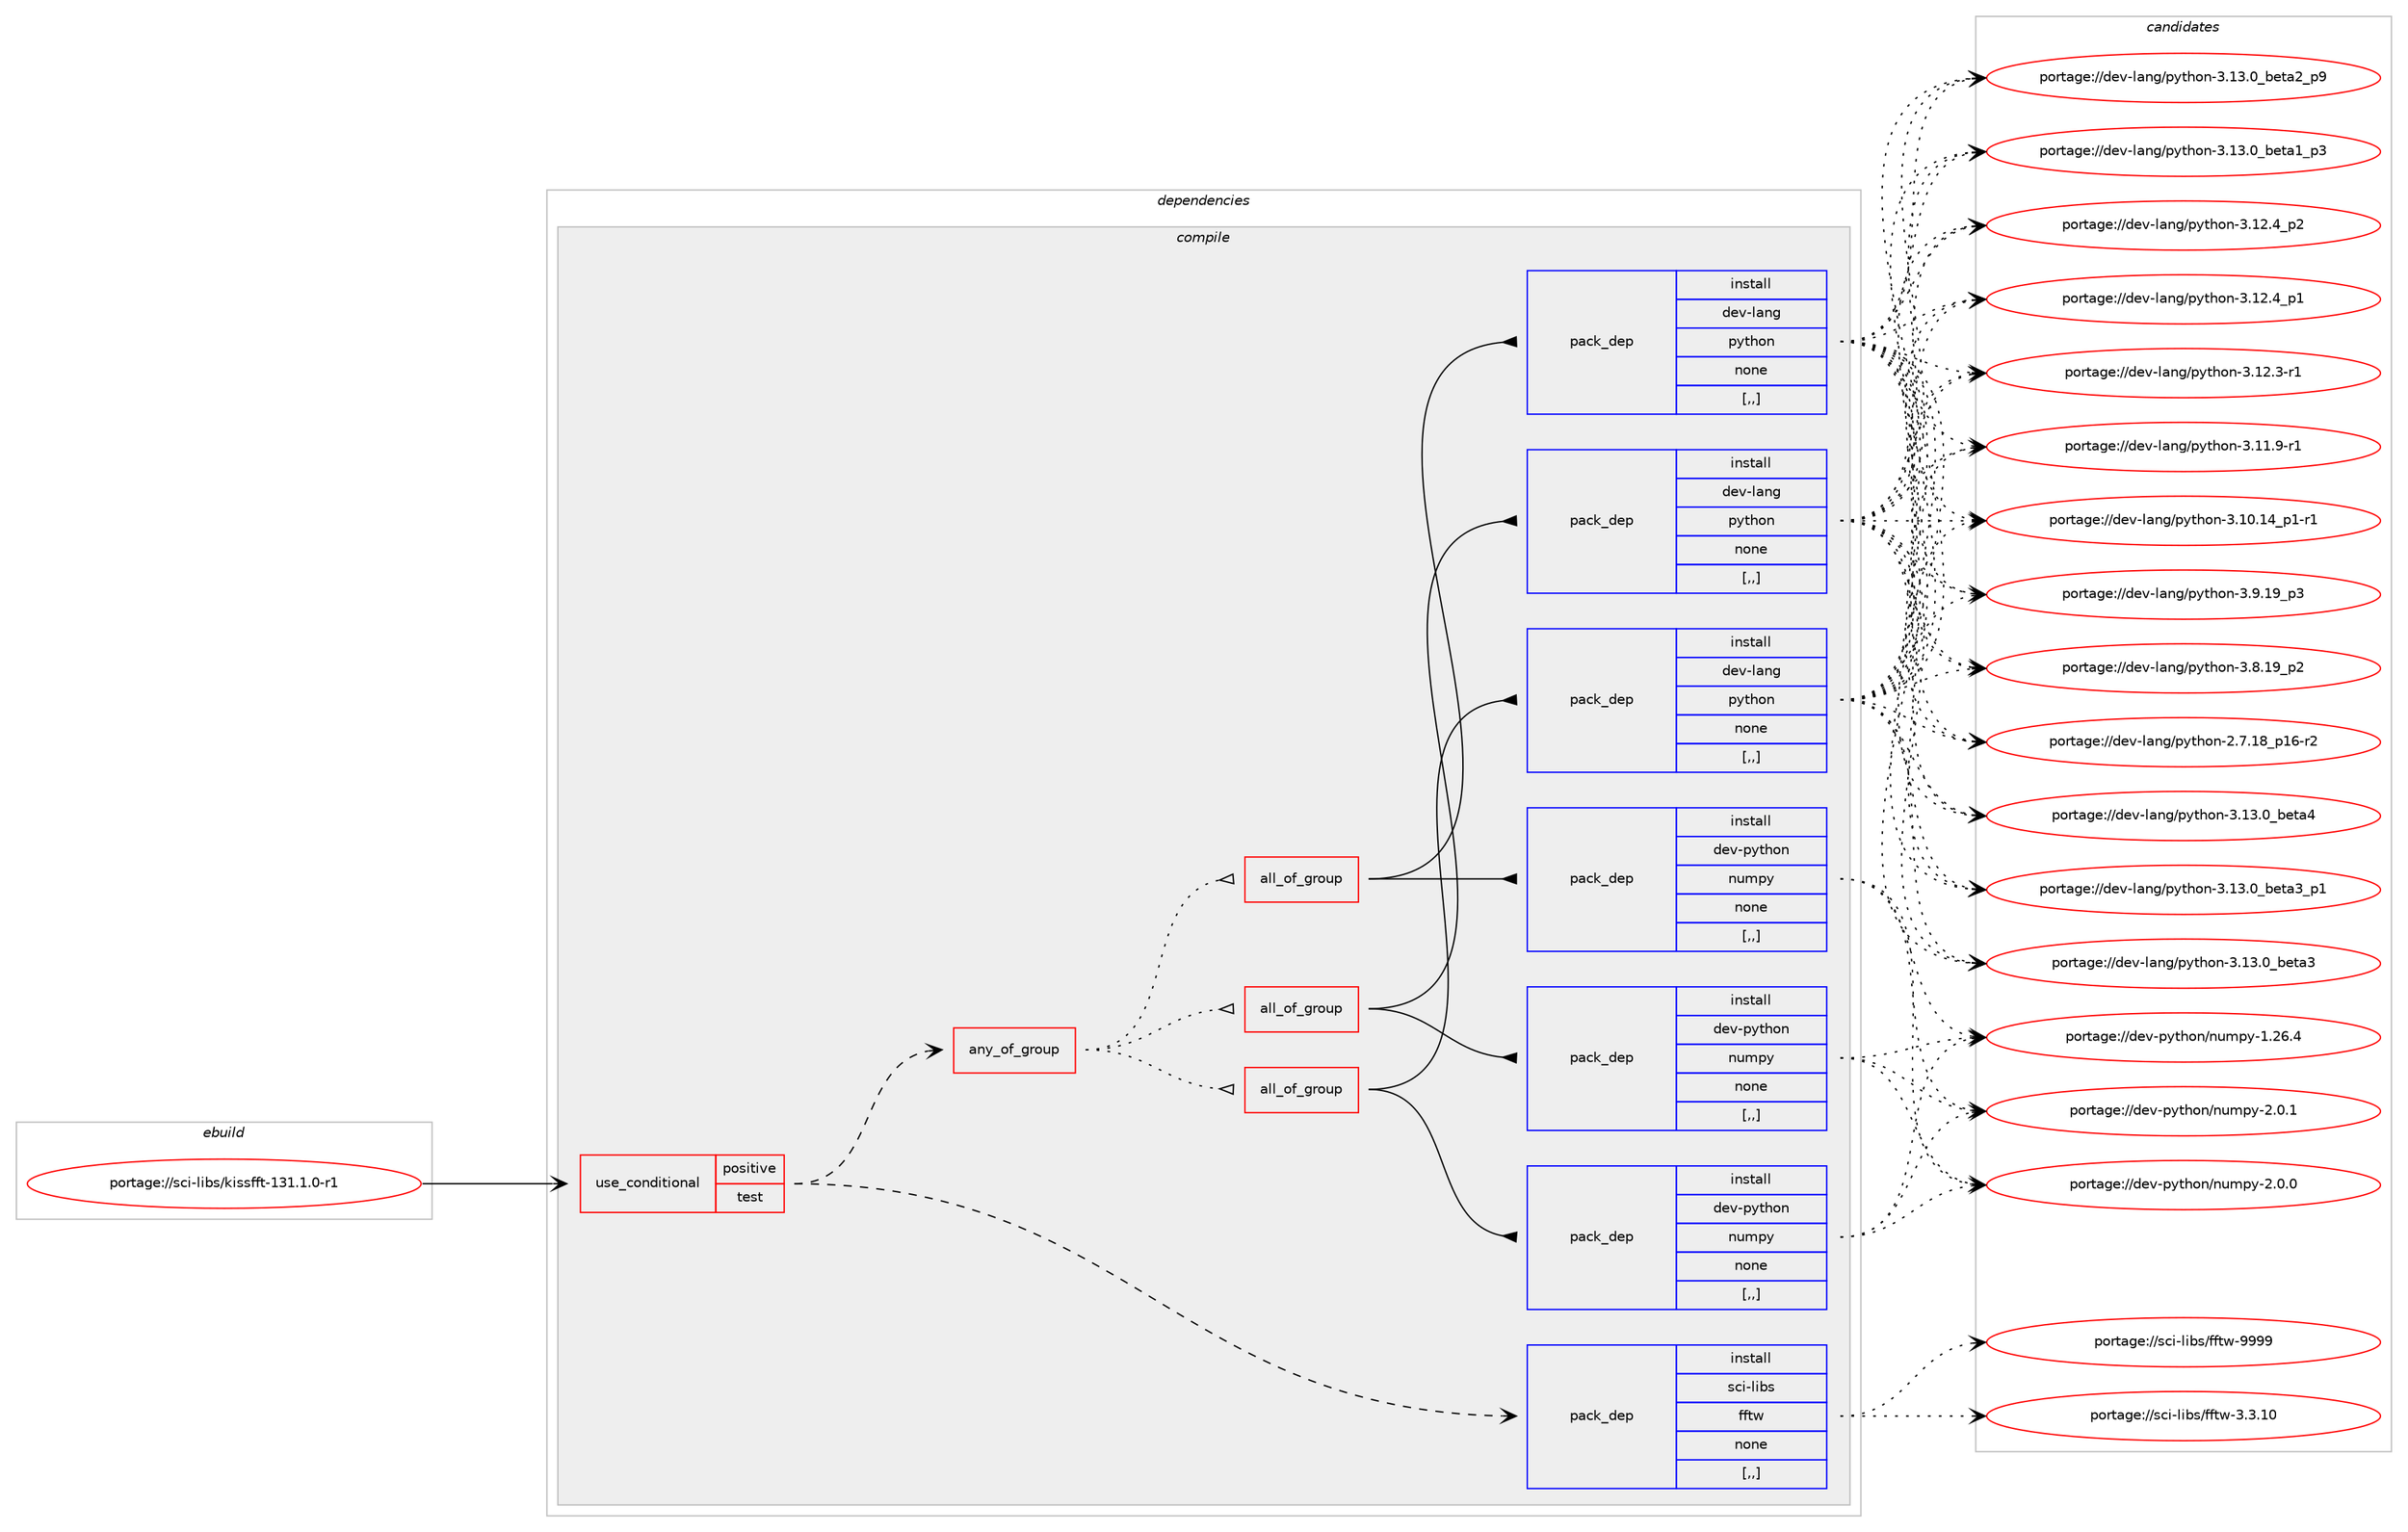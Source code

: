 digraph prolog {

# *************
# Graph options
# *************

newrank=true;
concentrate=true;
compound=true;
graph [rankdir=LR,fontname=Helvetica,fontsize=10,ranksep=1.5];#, ranksep=2.5, nodesep=0.2];
edge  [arrowhead=vee];
node  [fontname=Helvetica,fontsize=10];

# **********
# The ebuild
# **********

subgraph cluster_leftcol {
color=gray;
label=<<i>ebuild</i>>;
id [label="portage://sci-libs/kissfft-131.1.0-r1", color=red, width=4, href="../sci-libs/kissfft-131.1.0-r1.svg"];
}

# ****************
# The dependencies
# ****************

subgraph cluster_midcol {
color=gray;
label=<<i>dependencies</i>>;
subgraph cluster_compile {
fillcolor="#eeeeee";
style=filled;
label=<<i>compile</i>>;
subgraph cond106665 {
dependency403192 [label=<<TABLE BORDER="0" CELLBORDER="1" CELLSPACING="0" CELLPADDING="4"><TR><TD ROWSPAN="3" CELLPADDING="10">use_conditional</TD></TR><TR><TD>positive</TD></TR><TR><TD>test</TD></TR></TABLE>>, shape=none, color=red];
subgraph pack293663 {
dependency403193 [label=<<TABLE BORDER="0" CELLBORDER="1" CELLSPACING="0" CELLPADDING="4" WIDTH="220"><TR><TD ROWSPAN="6" CELLPADDING="30">pack_dep</TD></TR><TR><TD WIDTH="110">install</TD></TR><TR><TD>sci-libs</TD></TR><TR><TD>fftw</TD></TR><TR><TD>none</TD></TR><TR><TD>[,,]</TD></TR></TABLE>>, shape=none, color=blue];
}
dependency403192:e -> dependency403193:w [weight=20,style="dashed",arrowhead="vee"];
subgraph any2646 {
dependency403194 [label=<<TABLE BORDER="0" CELLBORDER="1" CELLSPACING="0" CELLPADDING="4"><TR><TD CELLPADDING="10">any_of_group</TD></TR></TABLE>>, shape=none, color=red];subgraph all221 {
dependency403195 [label=<<TABLE BORDER="0" CELLBORDER="1" CELLSPACING="0" CELLPADDING="4"><TR><TD CELLPADDING="10">all_of_group</TD></TR></TABLE>>, shape=none, color=red];subgraph pack293664 {
dependency403196 [label=<<TABLE BORDER="0" CELLBORDER="1" CELLSPACING="0" CELLPADDING="4" WIDTH="220"><TR><TD ROWSPAN="6" CELLPADDING="30">pack_dep</TD></TR><TR><TD WIDTH="110">install</TD></TR><TR><TD>dev-lang</TD></TR><TR><TD>python</TD></TR><TR><TD>none</TD></TR><TR><TD>[,,]</TD></TR></TABLE>>, shape=none, color=blue];
}
dependency403195:e -> dependency403196:w [weight=20,style="solid",arrowhead="inv"];
subgraph pack293665 {
dependency403197 [label=<<TABLE BORDER="0" CELLBORDER="1" CELLSPACING="0" CELLPADDING="4" WIDTH="220"><TR><TD ROWSPAN="6" CELLPADDING="30">pack_dep</TD></TR><TR><TD WIDTH="110">install</TD></TR><TR><TD>dev-python</TD></TR><TR><TD>numpy</TD></TR><TR><TD>none</TD></TR><TR><TD>[,,]</TD></TR></TABLE>>, shape=none, color=blue];
}
dependency403195:e -> dependency403197:w [weight=20,style="solid",arrowhead="inv"];
}
dependency403194:e -> dependency403195:w [weight=20,style="dotted",arrowhead="oinv"];
subgraph all222 {
dependency403198 [label=<<TABLE BORDER="0" CELLBORDER="1" CELLSPACING="0" CELLPADDING="4"><TR><TD CELLPADDING="10">all_of_group</TD></TR></TABLE>>, shape=none, color=red];subgraph pack293666 {
dependency403199 [label=<<TABLE BORDER="0" CELLBORDER="1" CELLSPACING="0" CELLPADDING="4" WIDTH="220"><TR><TD ROWSPAN="6" CELLPADDING="30">pack_dep</TD></TR><TR><TD WIDTH="110">install</TD></TR><TR><TD>dev-lang</TD></TR><TR><TD>python</TD></TR><TR><TD>none</TD></TR><TR><TD>[,,]</TD></TR></TABLE>>, shape=none, color=blue];
}
dependency403198:e -> dependency403199:w [weight=20,style="solid",arrowhead="inv"];
subgraph pack293667 {
dependency403200 [label=<<TABLE BORDER="0" CELLBORDER="1" CELLSPACING="0" CELLPADDING="4" WIDTH="220"><TR><TD ROWSPAN="6" CELLPADDING="30">pack_dep</TD></TR><TR><TD WIDTH="110">install</TD></TR><TR><TD>dev-python</TD></TR><TR><TD>numpy</TD></TR><TR><TD>none</TD></TR><TR><TD>[,,]</TD></TR></TABLE>>, shape=none, color=blue];
}
dependency403198:e -> dependency403200:w [weight=20,style="solid",arrowhead="inv"];
}
dependency403194:e -> dependency403198:w [weight=20,style="dotted",arrowhead="oinv"];
subgraph all223 {
dependency403201 [label=<<TABLE BORDER="0" CELLBORDER="1" CELLSPACING="0" CELLPADDING="4"><TR><TD CELLPADDING="10">all_of_group</TD></TR></TABLE>>, shape=none, color=red];subgraph pack293668 {
dependency403202 [label=<<TABLE BORDER="0" CELLBORDER="1" CELLSPACING="0" CELLPADDING="4" WIDTH="220"><TR><TD ROWSPAN="6" CELLPADDING="30">pack_dep</TD></TR><TR><TD WIDTH="110">install</TD></TR><TR><TD>dev-lang</TD></TR><TR><TD>python</TD></TR><TR><TD>none</TD></TR><TR><TD>[,,]</TD></TR></TABLE>>, shape=none, color=blue];
}
dependency403201:e -> dependency403202:w [weight=20,style="solid",arrowhead="inv"];
subgraph pack293669 {
dependency403203 [label=<<TABLE BORDER="0" CELLBORDER="1" CELLSPACING="0" CELLPADDING="4" WIDTH="220"><TR><TD ROWSPAN="6" CELLPADDING="30">pack_dep</TD></TR><TR><TD WIDTH="110">install</TD></TR><TR><TD>dev-python</TD></TR><TR><TD>numpy</TD></TR><TR><TD>none</TD></TR><TR><TD>[,,]</TD></TR></TABLE>>, shape=none, color=blue];
}
dependency403201:e -> dependency403203:w [weight=20,style="solid",arrowhead="inv"];
}
dependency403194:e -> dependency403201:w [weight=20,style="dotted",arrowhead="oinv"];
}
dependency403192:e -> dependency403194:w [weight=20,style="dashed",arrowhead="vee"];
}
id:e -> dependency403192:w [weight=20,style="solid",arrowhead="vee"];
}
subgraph cluster_compileandrun {
fillcolor="#eeeeee";
style=filled;
label=<<i>compile and run</i>>;
}
subgraph cluster_run {
fillcolor="#eeeeee";
style=filled;
label=<<i>run</i>>;
}
}

# **************
# The candidates
# **************

subgraph cluster_choices {
rank=same;
color=gray;
label=<<i>candidates</i>>;

subgraph choice293663 {
color=black;
nodesep=1;
choice115991054510810598115471021021161194557575757 [label="portage://sci-libs/fftw-9999", color=red, width=4,href="../sci-libs/fftw-9999.svg"];
choice1159910545108105981154710210211611945514651464948 [label="portage://sci-libs/fftw-3.3.10", color=red, width=4,href="../sci-libs/fftw-3.3.10.svg"];
dependency403193:e -> choice115991054510810598115471021021161194557575757:w [style=dotted,weight="100"];
dependency403193:e -> choice1159910545108105981154710210211611945514651464948:w [style=dotted,weight="100"];
}
subgraph choice293664 {
color=black;
nodesep=1;
choice1001011184510897110103471121211161041111104551464951464895981011169752 [label="portage://dev-lang/python-3.13.0_beta4", color=red, width=4,href="../dev-lang/python-3.13.0_beta4.svg"];
choice10010111845108971101034711212111610411111045514649514648959810111697519511249 [label="portage://dev-lang/python-3.13.0_beta3_p1", color=red, width=4,href="../dev-lang/python-3.13.0_beta3_p1.svg"];
choice1001011184510897110103471121211161041111104551464951464895981011169751 [label="portage://dev-lang/python-3.13.0_beta3", color=red, width=4,href="../dev-lang/python-3.13.0_beta3.svg"];
choice10010111845108971101034711212111610411111045514649514648959810111697509511257 [label="portage://dev-lang/python-3.13.0_beta2_p9", color=red, width=4,href="../dev-lang/python-3.13.0_beta2_p9.svg"];
choice10010111845108971101034711212111610411111045514649514648959810111697499511251 [label="portage://dev-lang/python-3.13.0_beta1_p3", color=red, width=4,href="../dev-lang/python-3.13.0_beta1_p3.svg"];
choice100101118451089711010347112121116104111110455146495046529511250 [label="portage://dev-lang/python-3.12.4_p2", color=red, width=4,href="../dev-lang/python-3.12.4_p2.svg"];
choice100101118451089711010347112121116104111110455146495046529511249 [label="portage://dev-lang/python-3.12.4_p1", color=red, width=4,href="../dev-lang/python-3.12.4_p1.svg"];
choice100101118451089711010347112121116104111110455146495046514511449 [label="portage://dev-lang/python-3.12.3-r1", color=red, width=4,href="../dev-lang/python-3.12.3-r1.svg"];
choice100101118451089711010347112121116104111110455146494946574511449 [label="portage://dev-lang/python-3.11.9-r1", color=red, width=4,href="../dev-lang/python-3.11.9-r1.svg"];
choice100101118451089711010347112121116104111110455146494846495295112494511449 [label="portage://dev-lang/python-3.10.14_p1-r1", color=red, width=4,href="../dev-lang/python-3.10.14_p1-r1.svg"];
choice100101118451089711010347112121116104111110455146574649579511251 [label="portage://dev-lang/python-3.9.19_p3", color=red, width=4,href="../dev-lang/python-3.9.19_p3.svg"];
choice100101118451089711010347112121116104111110455146564649579511250 [label="portage://dev-lang/python-3.8.19_p2", color=red, width=4,href="../dev-lang/python-3.8.19_p2.svg"];
choice100101118451089711010347112121116104111110455046554649569511249544511450 [label="portage://dev-lang/python-2.7.18_p16-r2", color=red, width=4,href="../dev-lang/python-2.7.18_p16-r2.svg"];
dependency403196:e -> choice1001011184510897110103471121211161041111104551464951464895981011169752:w [style=dotted,weight="100"];
dependency403196:e -> choice10010111845108971101034711212111610411111045514649514648959810111697519511249:w [style=dotted,weight="100"];
dependency403196:e -> choice1001011184510897110103471121211161041111104551464951464895981011169751:w [style=dotted,weight="100"];
dependency403196:e -> choice10010111845108971101034711212111610411111045514649514648959810111697509511257:w [style=dotted,weight="100"];
dependency403196:e -> choice10010111845108971101034711212111610411111045514649514648959810111697499511251:w [style=dotted,weight="100"];
dependency403196:e -> choice100101118451089711010347112121116104111110455146495046529511250:w [style=dotted,weight="100"];
dependency403196:e -> choice100101118451089711010347112121116104111110455146495046529511249:w [style=dotted,weight="100"];
dependency403196:e -> choice100101118451089711010347112121116104111110455146495046514511449:w [style=dotted,weight="100"];
dependency403196:e -> choice100101118451089711010347112121116104111110455146494946574511449:w [style=dotted,weight="100"];
dependency403196:e -> choice100101118451089711010347112121116104111110455146494846495295112494511449:w [style=dotted,weight="100"];
dependency403196:e -> choice100101118451089711010347112121116104111110455146574649579511251:w [style=dotted,weight="100"];
dependency403196:e -> choice100101118451089711010347112121116104111110455146564649579511250:w [style=dotted,weight="100"];
dependency403196:e -> choice100101118451089711010347112121116104111110455046554649569511249544511450:w [style=dotted,weight="100"];
}
subgraph choice293665 {
color=black;
nodesep=1;
choice1001011184511212111610411111047110117109112121455046484649 [label="portage://dev-python/numpy-2.0.1", color=red, width=4,href="../dev-python/numpy-2.0.1.svg"];
choice1001011184511212111610411111047110117109112121455046484648 [label="portage://dev-python/numpy-2.0.0", color=red, width=4,href="../dev-python/numpy-2.0.0.svg"];
choice100101118451121211161041111104711011710911212145494650544652 [label="portage://dev-python/numpy-1.26.4", color=red, width=4,href="../dev-python/numpy-1.26.4.svg"];
dependency403197:e -> choice1001011184511212111610411111047110117109112121455046484649:w [style=dotted,weight="100"];
dependency403197:e -> choice1001011184511212111610411111047110117109112121455046484648:w [style=dotted,weight="100"];
dependency403197:e -> choice100101118451121211161041111104711011710911212145494650544652:w [style=dotted,weight="100"];
}
subgraph choice293666 {
color=black;
nodesep=1;
choice1001011184510897110103471121211161041111104551464951464895981011169752 [label="portage://dev-lang/python-3.13.0_beta4", color=red, width=4,href="../dev-lang/python-3.13.0_beta4.svg"];
choice10010111845108971101034711212111610411111045514649514648959810111697519511249 [label="portage://dev-lang/python-3.13.0_beta3_p1", color=red, width=4,href="../dev-lang/python-3.13.0_beta3_p1.svg"];
choice1001011184510897110103471121211161041111104551464951464895981011169751 [label="portage://dev-lang/python-3.13.0_beta3", color=red, width=4,href="../dev-lang/python-3.13.0_beta3.svg"];
choice10010111845108971101034711212111610411111045514649514648959810111697509511257 [label="portage://dev-lang/python-3.13.0_beta2_p9", color=red, width=4,href="../dev-lang/python-3.13.0_beta2_p9.svg"];
choice10010111845108971101034711212111610411111045514649514648959810111697499511251 [label="portage://dev-lang/python-3.13.0_beta1_p3", color=red, width=4,href="../dev-lang/python-3.13.0_beta1_p3.svg"];
choice100101118451089711010347112121116104111110455146495046529511250 [label="portage://dev-lang/python-3.12.4_p2", color=red, width=4,href="../dev-lang/python-3.12.4_p2.svg"];
choice100101118451089711010347112121116104111110455146495046529511249 [label="portage://dev-lang/python-3.12.4_p1", color=red, width=4,href="../dev-lang/python-3.12.4_p1.svg"];
choice100101118451089711010347112121116104111110455146495046514511449 [label="portage://dev-lang/python-3.12.3-r1", color=red, width=4,href="../dev-lang/python-3.12.3-r1.svg"];
choice100101118451089711010347112121116104111110455146494946574511449 [label="portage://dev-lang/python-3.11.9-r1", color=red, width=4,href="../dev-lang/python-3.11.9-r1.svg"];
choice100101118451089711010347112121116104111110455146494846495295112494511449 [label="portage://dev-lang/python-3.10.14_p1-r1", color=red, width=4,href="../dev-lang/python-3.10.14_p1-r1.svg"];
choice100101118451089711010347112121116104111110455146574649579511251 [label="portage://dev-lang/python-3.9.19_p3", color=red, width=4,href="../dev-lang/python-3.9.19_p3.svg"];
choice100101118451089711010347112121116104111110455146564649579511250 [label="portage://dev-lang/python-3.8.19_p2", color=red, width=4,href="../dev-lang/python-3.8.19_p2.svg"];
choice100101118451089711010347112121116104111110455046554649569511249544511450 [label="portage://dev-lang/python-2.7.18_p16-r2", color=red, width=4,href="../dev-lang/python-2.7.18_p16-r2.svg"];
dependency403199:e -> choice1001011184510897110103471121211161041111104551464951464895981011169752:w [style=dotted,weight="100"];
dependency403199:e -> choice10010111845108971101034711212111610411111045514649514648959810111697519511249:w [style=dotted,weight="100"];
dependency403199:e -> choice1001011184510897110103471121211161041111104551464951464895981011169751:w [style=dotted,weight="100"];
dependency403199:e -> choice10010111845108971101034711212111610411111045514649514648959810111697509511257:w [style=dotted,weight="100"];
dependency403199:e -> choice10010111845108971101034711212111610411111045514649514648959810111697499511251:w [style=dotted,weight="100"];
dependency403199:e -> choice100101118451089711010347112121116104111110455146495046529511250:w [style=dotted,weight="100"];
dependency403199:e -> choice100101118451089711010347112121116104111110455146495046529511249:w [style=dotted,weight="100"];
dependency403199:e -> choice100101118451089711010347112121116104111110455146495046514511449:w [style=dotted,weight="100"];
dependency403199:e -> choice100101118451089711010347112121116104111110455146494946574511449:w [style=dotted,weight="100"];
dependency403199:e -> choice100101118451089711010347112121116104111110455146494846495295112494511449:w [style=dotted,weight="100"];
dependency403199:e -> choice100101118451089711010347112121116104111110455146574649579511251:w [style=dotted,weight="100"];
dependency403199:e -> choice100101118451089711010347112121116104111110455146564649579511250:w [style=dotted,weight="100"];
dependency403199:e -> choice100101118451089711010347112121116104111110455046554649569511249544511450:w [style=dotted,weight="100"];
}
subgraph choice293667 {
color=black;
nodesep=1;
choice1001011184511212111610411111047110117109112121455046484649 [label="portage://dev-python/numpy-2.0.1", color=red, width=4,href="../dev-python/numpy-2.0.1.svg"];
choice1001011184511212111610411111047110117109112121455046484648 [label="portage://dev-python/numpy-2.0.0", color=red, width=4,href="../dev-python/numpy-2.0.0.svg"];
choice100101118451121211161041111104711011710911212145494650544652 [label="portage://dev-python/numpy-1.26.4", color=red, width=4,href="../dev-python/numpy-1.26.4.svg"];
dependency403200:e -> choice1001011184511212111610411111047110117109112121455046484649:w [style=dotted,weight="100"];
dependency403200:e -> choice1001011184511212111610411111047110117109112121455046484648:w [style=dotted,weight="100"];
dependency403200:e -> choice100101118451121211161041111104711011710911212145494650544652:w [style=dotted,weight="100"];
}
subgraph choice293668 {
color=black;
nodesep=1;
choice1001011184510897110103471121211161041111104551464951464895981011169752 [label="portage://dev-lang/python-3.13.0_beta4", color=red, width=4,href="../dev-lang/python-3.13.0_beta4.svg"];
choice10010111845108971101034711212111610411111045514649514648959810111697519511249 [label="portage://dev-lang/python-3.13.0_beta3_p1", color=red, width=4,href="../dev-lang/python-3.13.0_beta3_p1.svg"];
choice1001011184510897110103471121211161041111104551464951464895981011169751 [label="portage://dev-lang/python-3.13.0_beta3", color=red, width=4,href="../dev-lang/python-3.13.0_beta3.svg"];
choice10010111845108971101034711212111610411111045514649514648959810111697509511257 [label="portage://dev-lang/python-3.13.0_beta2_p9", color=red, width=4,href="../dev-lang/python-3.13.0_beta2_p9.svg"];
choice10010111845108971101034711212111610411111045514649514648959810111697499511251 [label="portage://dev-lang/python-3.13.0_beta1_p3", color=red, width=4,href="../dev-lang/python-3.13.0_beta1_p3.svg"];
choice100101118451089711010347112121116104111110455146495046529511250 [label="portage://dev-lang/python-3.12.4_p2", color=red, width=4,href="../dev-lang/python-3.12.4_p2.svg"];
choice100101118451089711010347112121116104111110455146495046529511249 [label="portage://dev-lang/python-3.12.4_p1", color=red, width=4,href="../dev-lang/python-3.12.4_p1.svg"];
choice100101118451089711010347112121116104111110455146495046514511449 [label="portage://dev-lang/python-3.12.3-r1", color=red, width=4,href="../dev-lang/python-3.12.3-r1.svg"];
choice100101118451089711010347112121116104111110455146494946574511449 [label="portage://dev-lang/python-3.11.9-r1", color=red, width=4,href="../dev-lang/python-3.11.9-r1.svg"];
choice100101118451089711010347112121116104111110455146494846495295112494511449 [label="portage://dev-lang/python-3.10.14_p1-r1", color=red, width=4,href="../dev-lang/python-3.10.14_p1-r1.svg"];
choice100101118451089711010347112121116104111110455146574649579511251 [label="portage://dev-lang/python-3.9.19_p3", color=red, width=4,href="../dev-lang/python-3.9.19_p3.svg"];
choice100101118451089711010347112121116104111110455146564649579511250 [label="portage://dev-lang/python-3.8.19_p2", color=red, width=4,href="../dev-lang/python-3.8.19_p2.svg"];
choice100101118451089711010347112121116104111110455046554649569511249544511450 [label="portage://dev-lang/python-2.7.18_p16-r2", color=red, width=4,href="../dev-lang/python-2.7.18_p16-r2.svg"];
dependency403202:e -> choice1001011184510897110103471121211161041111104551464951464895981011169752:w [style=dotted,weight="100"];
dependency403202:e -> choice10010111845108971101034711212111610411111045514649514648959810111697519511249:w [style=dotted,weight="100"];
dependency403202:e -> choice1001011184510897110103471121211161041111104551464951464895981011169751:w [style=dotted,weight="100"];
dependency403202:e -> choice10010111845108971101034711212111610411111045514649514648959810111697509511257:w [style=dotted,weight="100"];
dependency403202:e -> choice10010111845108971101034711212111610411111045514649514648959810111697499511251:w [style=dotted,weight="100"];
dependency403202:e -> choice100101118451089711010347112121116104111110455146495046529511250:w [style=dotted,weight="100"];
dependency403202:e -> choice100101118451089711010347112121116104111110455146495046529511249:w [style=dotted,weight="100"];
dependency403202:e -> choice100101118451089711010347112121116104111110455146495046514511449:w [style=dotted,weight="100"];
dependency403202:e -> choice100101118451089711010347112121116104111110455146494946574511449:w [style=dotted,weight="100"];
dependency403202:e -> choice100101118451089711010347112121116104111110455146494846495295112494511449:w [style=dotted,weight="100"];
dependency403202:e -> choice100101118451089711010347112121116104111110455146574649579511251:w [style=dotted,weight="100"];
dependency403202:e -> choice100101118451089711010347112121116104111110455146564649579511250:w [style=dotted,weight="100"];
dependency403202:e -> choice100101118451089711010347112121116104111110455046554649569511249544511450:w [style=dotted,weight="100"];
}
subgraph choice293669 {
color=black;
nodesep=1;
choice1001011184511212111610411111047110117109112121455046484649 [label="portage://dev-python/numpy-2.0.1", color=red, width=4,href="../dev-python/numpy-2.0.1.svg"];
choice1001011184511212111610411111047110117109112121455046484648 [label="portage://dev-python/numpy-2.0.0", color=red, width=4,href="../dev-python/numpy-2.0.0.svg"];
choice100101118451121211161041111104711011710911212145494650544652 [label="portage://dev-python/numpy-1.26.4", color=red, width=4,href="../dev-python/numpy-1.26.4.svg"];
dependency403203:e -> choice1001011184511212111610411111047110117109112121455046484649:w [style=dotted,weight="100"];
dependency403203:e -> choice1001011184511212111610411111047110117109112121455046484648:w [style=dotted,weight="100"];
dependency403203:e -> choice100101118451121211161041111104711011710911212145494650544652:w [style=dotted,weight="100"];
}
}

}
